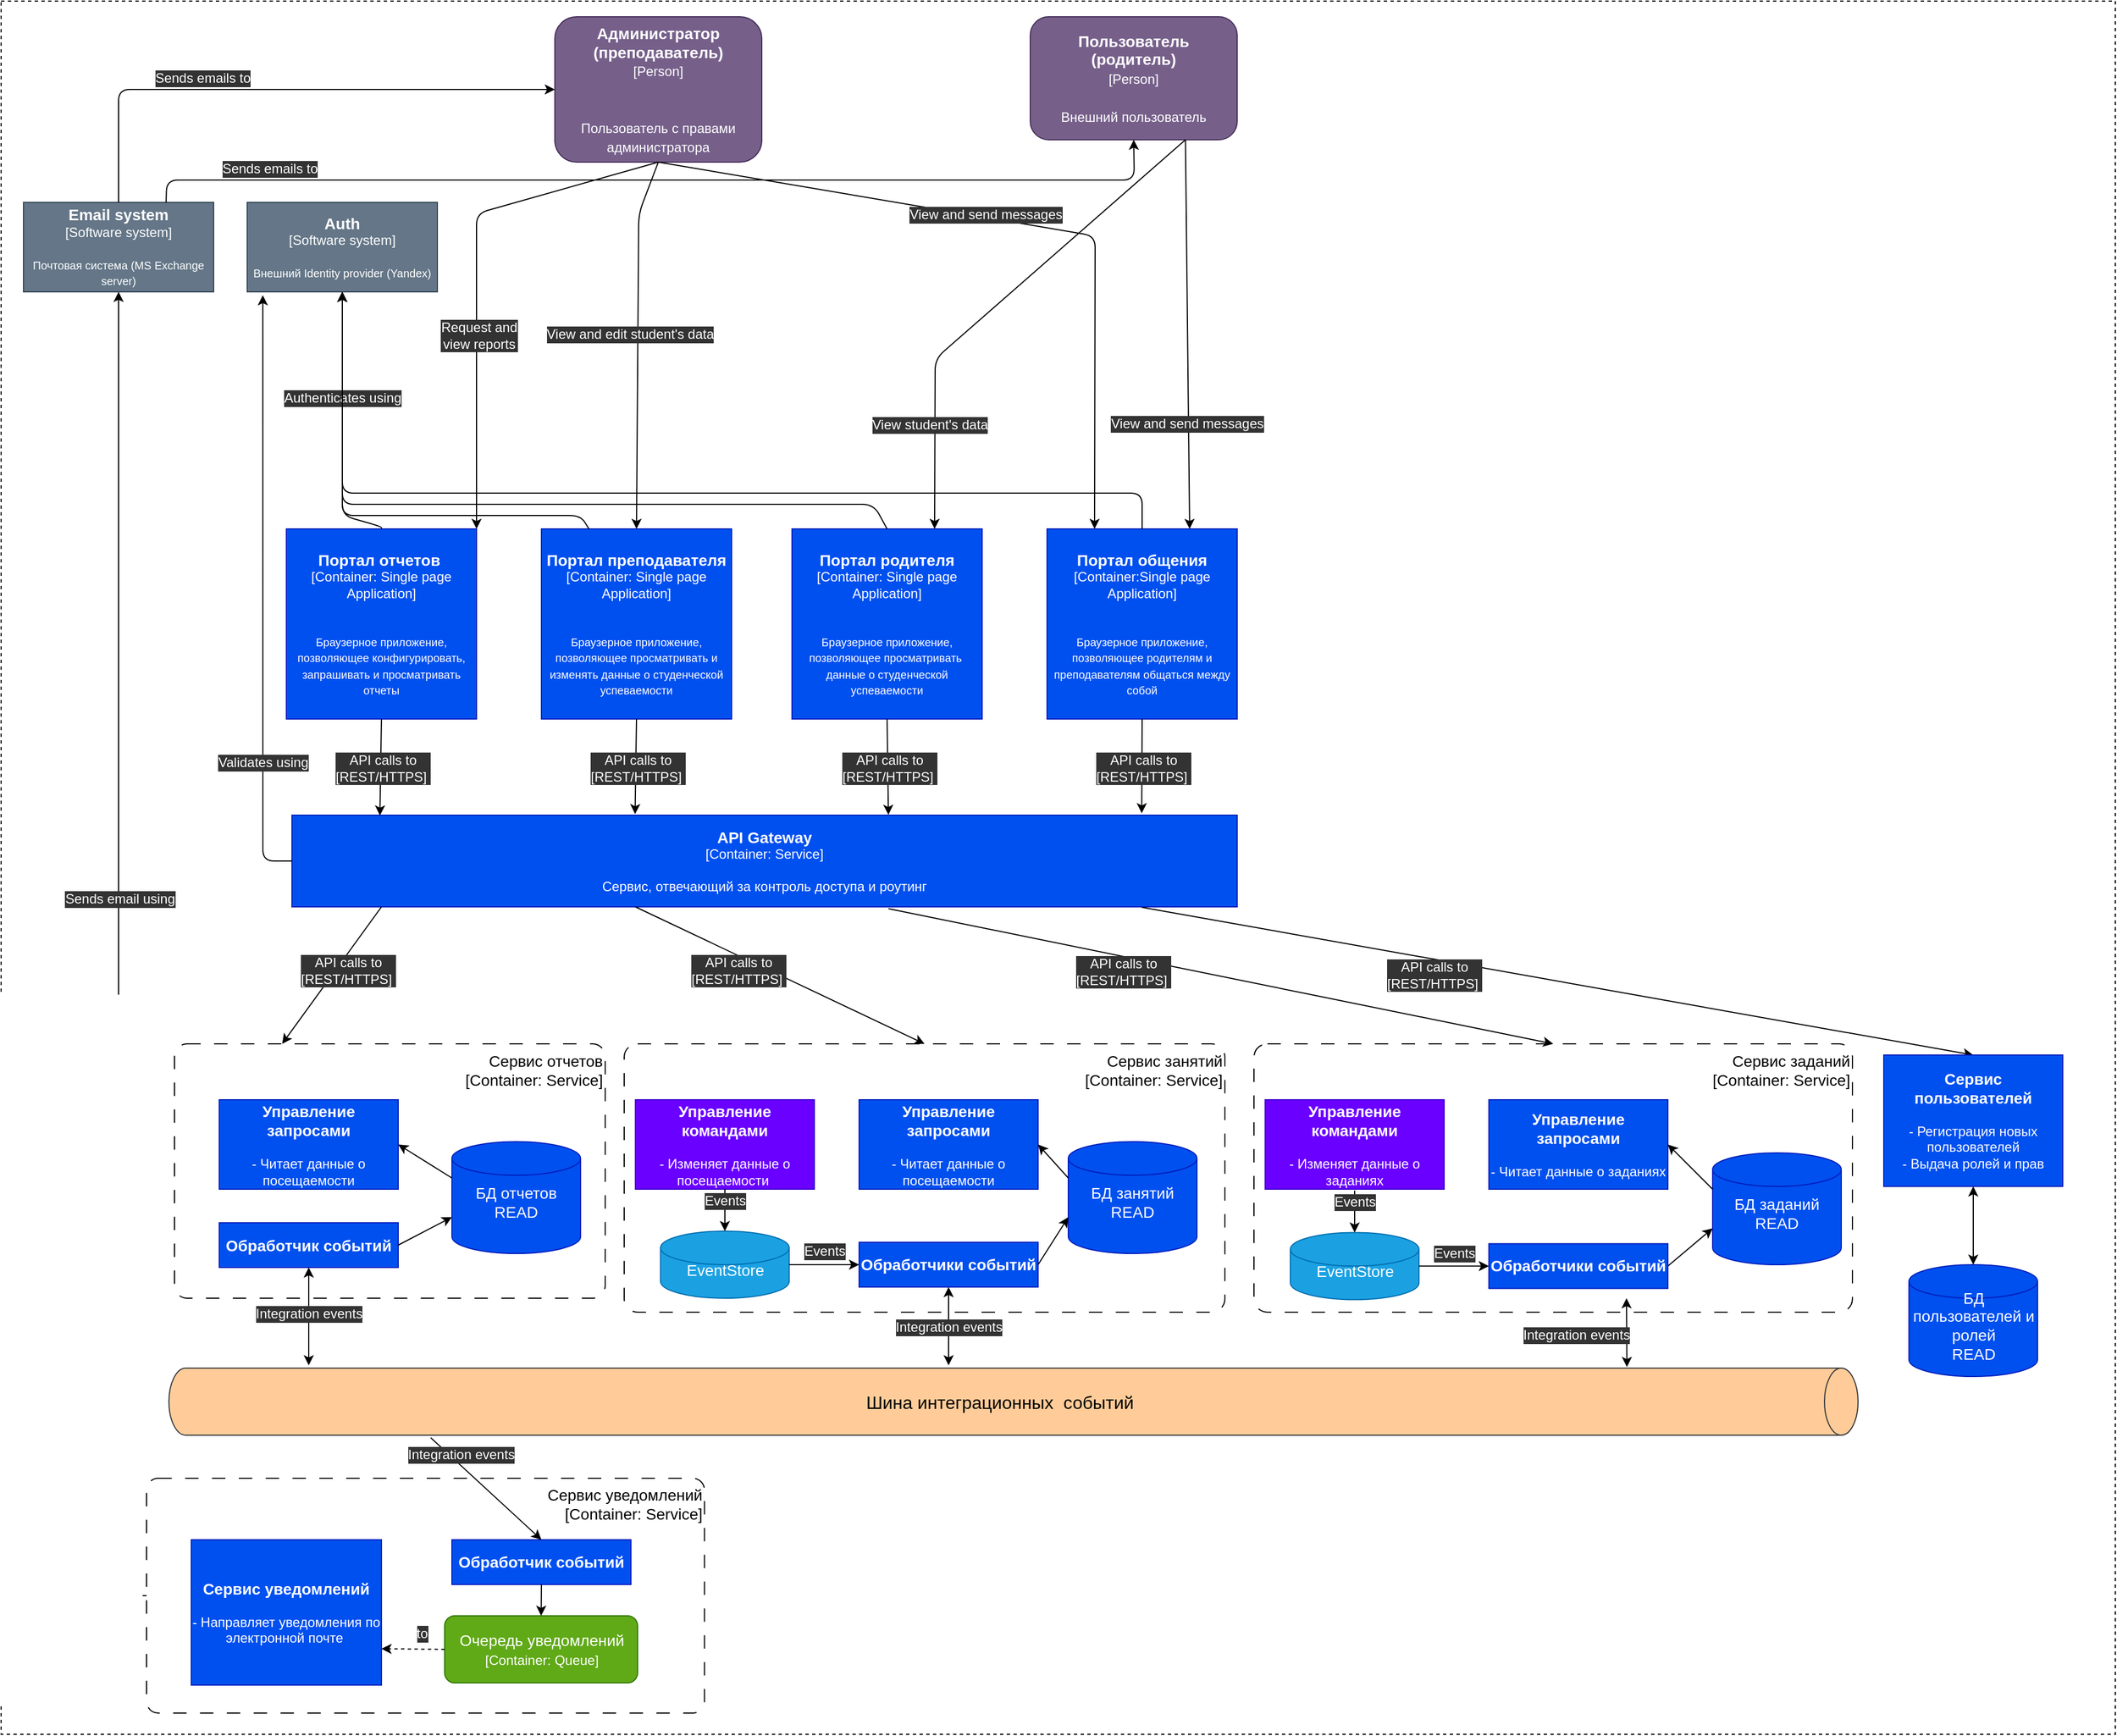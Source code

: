 <mxfile>
    <diagram id="bpkOkg_YQw8nwezcgyr8" name="Page-1">
        <mxGraphModel dx="2550" dy="2068" grid="1" gridSize="10" guides="1" tooltips="1" connect="1" arrows="1" fold="1" page="1" pageScale="1" pageWidth="850" pageHeight="1100" background="#FFFFFF" math="0" shadow="0">
            <root>
                <mxCell id="0"/>
                <mxCell id="1" parent="0"/>
                <mxCell id="95" value="" style="rounded=0;whiteSpace=wrap;html=1;labelBackgroundColor=#;fontSize=14;fontColor=#000000;fillColor=none;strokeColor=#000000;dashed=1;" parent="1" vertex="1">
                    <mxGeometry x="-340" width="1890" height="1550" as="geometry"/>
                </mxCell>
                <mxCell id="160" value="Сервис уведомлений&lt;br style=&quot;font-size: 14px;&quot;&gt;&lt;span style=&quot;text-align: center; font-size: 14px;&quot;&gt;[Container: Service]&lt;/span&gt;" style="rounded=1;whiteSpace=wrap;html=1;fillColor=none;dashed=1;dashPattern=12 12;align=right;verticalAlign=top;arcSize=5;fontSize=14;strokeColor=#000000;fontColor=#000000;" parent="1" vertex="1">
                    <mxGeometry x="-210" y="1321" width="498.75" height="210" as="geometry"/>
                </mxCell>
                <mxCell id="106" value="я" style="endArrow=classic;html=1;fontSize=10;strokeColor=#000000;startArrow=classic;startFill=1;endFill=1;exitX=0.5;exitY=1;exitDx=0;exitDy=0;" parent="1" source="105" edge="1">
                    <mxGeometry width="50" height="50" relative="1" as="geometry">
                        <mxPoint x="532" y="1242.5" as="sourcePoint"/>
                        <mxPoint x="507" y="1220" as="targetPoint"/>
                    </mxGeometry>
                </mxCell>
                <mxCell id="107" value="Integration events" style="edgeLabel;html=1;align=center;verticalAlign=middle;resizable=0;points=[];fontSize=12;fontColor=#FFFFFF;labelBackgroundColor=#333333;" parent="106" vertex="1" connectable="0">
                    <mxGeometry x="-0.3" relative="1" as="geometry">
                        <mxPoint y="11" as="offset"/>
                    </mxGeometry>
                </mxCell>
                <mxCell id="2" value="&lt;b&gt;Администратор (преподаватель)&lt;/b&gt;&lt;br&gt;&lt;font style=&quot;font-size: 12px;&quot;&gt;[Person]&lt;br style=&quot;&quot;&gt;&lt;br&gt;&lt;br&gt;Пользователь с правами администратора&lt;br&gt;&lt;/font&gt;" style="rounded=1;whiteSpace=wrap;html=1;fontSize=14;fillColor=#76608a;strokeColor=#432D57;fontColor=#ffffff;" parent="1" vertex="1">
                    <mxGeometry x="155" y="14" width="185" height="130" as="geometry"/>
                </mxCell>
                <mxCell id="3" value="&lt;b&gt;Пользователь&lt;br&gt;&lt;/b&gt;&lt;span style=&quot;color: rgba(0, 0, 0, 0); font-family: monospace; font-size: 0px; text-align: start;&quot;&gt;%3CmxGraphModel%3E%3Croot%3E%3CmxCell%20id%3D%220%22%2F%3E%3CmxCell%20id%3D%221%22%20parent%3D%220%22%2F%3E%3CmxCell%20id%3D%222%22%20value%3D%22%26lt%3Bb%26gt%3B%26lt%3Bfont%20style%3D%26quot%3Bfont-size%3A%2014px%3B%26quot%3B%26gt%3B%D0%A1%D0%B8%D1%81%D1%82%D0%B5%D0%BC%D0%B0%20%D0%BE%D0%B1%D1%80%D0%B0%D0%B7%D0%BE%D0%B2%D0%B0%D1%82%D0%B5%D0%BB%D1%8C%D0%BD%D0%BE%D0%B3%D0%BE%20%D0%BC%D0%B5%D0%BD%D0%B5%D0%B4%D0%B6%D0%BC%D0%B5%D0%BD%D1%82%D0%B0%26lt%3B%2Ffont%26gt%3B%26lt%3B%2Fb%26gt%3B%26lt%3Bbr%26gt%3B%5BSoftware%20system%5D%26lt%3Bbr%26gt%3B%26lt%3Bbr%26gt%3B%26lt%3Bbr%26gt%3B%26lt%3Bfont%20style%3D%26quot%3Bfont-size%3A%2010px%3B%26quot%3B%26gt%3B%D0%9F%D0%BE%D0%B7%D0%B2%D0%BE%D0%BB%D1%8F%D0%B5%D1%82%20%D0%BF%D0%BE%D0%BB%D1%8C%D0%B7%D0%BE%D0%B2%D0%B0%D1%82%D0%B5%D0%BB%D1%8F%D0%BC%20%D1%85%D1%80%D0%B0%D0%BD%D0%B8%D1%82%D1%8C%20%D0%B8%D0%BD%D1%84%D0%BE%D1%80%D0%BC%D0%B0%D1%86%D0%B8%D1%8E%20%D0%BE%20%D1%81%D1%82%D1%83%D0%B4%D0%B5%D0%BD%D1%82%D0%B0%D1%85%20%D0%B8%20%D0%B8%D1%85%20%D1%83%D1%81%D0%BF%D0%B5%D0%B2%D0%B0%D0%B5%D0%BC%D0%BE%D1%81%D1%82%D0%B8%2C%20%D1%84%D0%BE%D1%80%D0%BC%D0%B8%D1%80%D0%BE%D0%B2%D0%B0%D1%82%D1%8C%20%D0%BE%D1%82%D1%87%D0%B5%D1%82%D1%8B%26lt%3B%2Ffont%26gt%3B%26amp%3Bnbsp%3B%22%20style%3D%22whiteSpace%3Dwrap%3Bhtml%3D1%3Baspect%3Dfixed%3BfillColor%3D%230050ef%3BfontColor%3D%23ffffff%3BstrokeColor%3D%23001DBC%3B%22%20vertex%3D%221%22%20parent%3D%221%22%3E%3CmxGeometry%20x%3D%22150%22%20y%3D%22277%22%20width%3D%22190%22%20height%3D%22190%22%20as%3D%22geometry%22%2F%3E%3C%2FmxCell%3E%3C%2Froot%3E%3C%2FmxGraphModel%3E&lt;/span&gt;&lt;b&gt;(родитель)&lt;br&gt;&lt;/b&gt;&lt;font style=&quot;font-size: 12px;&quot;&gt;[Person]&lt;br&gt;&lt;br&gt;Внешний пользователь&lt;/font&gt;" style="rounded=1;whiteSpace=wrap;html=1;fontSize=14;fillColor=#76608a;fontColor=#ffffff;strokeColor=#432D57;" parent="1" vertex="1">
                    <mxGeometry x="580" y="14" width="185" height="110" as="geometry"/>
                </mxCell>
                <mxCell id="4" value="&lt;b&gt;&lt;font style=&quot;font-size: 14px;&quot;&gt;Портал преподавателя&lt;/font&gt;&lt;/b&gt;&lt;br&gt;[Container: Single page Application]&lt;br&gt;&lt;br&gt;&lt;br&gt;&lt;span style=&quot;font-size: 10px;&quot;&gt;Браузерное приложение, позволяющее просматривать и изменять данные о студенческой успеваемости&lt;/span&gt;" style="whiteSpace=wrap;html=1;aspect=fixed;fillColor=#0050ef;fontColor=#ffffff;strokeColor=#001DBC;" parent="1" vertex="1">
                    <mxGeometry x="143" y="472" width="170" height="170" as="geometry"/>
                </mxCell>
                <mxCell id="5" value="&lt;b&gt;&lt;font style=&quot;font-size: 14px;&quot;&gt;Портал родителя&lt;/font&gt;&lt;/b&gt;&lt;br&gt;[Container: Single page Application]&lt;br&gt;&lt;br&gt;&lt;br&gt;&lt;span style=&quot;font-size: 10px;&quot;&gt;Браузерное приложение, позволяющее просматривать&amp;nbsp; данные о студенческой успеваемости&lt;/span&gt;" style="whiteSpace=wrap;html=1;aspect=fixed;fillColor=#0050ef;fontColor=#ffffff;strokeColor=#001DBC;" parent="1" vertex="1">
                    <mxGeometry x="367" y="472" width="170" height="170" as="geometry"/>
                </mxCell>
                <mxCell id="6" value="&lt;b style=&quot;font-size: 14px;&quot;&gt;Портал общения&lt;/b&gt;&lt;span style=&quot;font-size: 14px;&quot;&gt;&lt;b&gt;&lt;br&gt;&lt;/b&gt;&lt;/span&gt;[Container:Single page Application]&lt;br&gt;&lt;br&gt;&lt;br&gt;&lt;span style=&quot;font-size: 10px;&quot;&gt;Браузерное приложение, позволяющее родителям и преподавателям общаться между собой&lt;/span&gt;" style="whiteSpace=wrap;html=1;aspect=fixed;fillColor=#0050ef;fontColor=#ffffff;strokeColor=#001DBC;" parent="1" vertex="1">
                    <mxGeometry x="595" y="472" width="170" height="170" as="geometry"/>
                </mxCell>
                <mxCell id="8" value="&lt;font style=&quot;font-size: 14px;&quot;&gt;&lt;b&gt;API Gateway&lt;br&gt;&lt;/b&gt;&lt;/font&gt;[Container: Service]&lt;br&gt;&lt;br&gt;Сервис, отвечающий за контроль доступа и роутинг" style="rounded=0;whiteSpace=wrap;html=1;fillColor=#0050ef;fontColor=#ffffff;strokeColor=#001DBC;" parent="1" vertex="1">
                    <mxGeometry x="-80" y="728" width="845" height="82" as="geometry"/>
                </mxCell>
                <mxCell id="10" value="" style="endArrow=classic;html=1;fontSize=10;entryX=0.363;entryY=-0.012;entryDx=0;entryDy=0;strokeColor=#000000;exitX=0.5;exitY=1;exitDx=0;exitDy=0;entryPerimeter=0;" parent="1" source="4" target="8" edge="1">
                    <mxGeometry width="50" height="50" relative="1" as="geometry">
                        <mxPoint x="218" y="650" as="sourcePoint"/>
                        <mxPoint x="215" y="783" as="targetPoint"/>
                    </mxGeometry>
                </mxCell>
                <mxCell id="11" value="API calls to&lt;br&gt;[REST/HTTPS]&amp;nbsp;" style="edgeLabel;html=1;align=center;verticalAlign=middle;resizable=0;points=[];fontSize=12;fontColor=#FFFFFF;labelBackgroundColor=#333333;" parent="10" vertex="1" connectable="0">
                    <mxGeometry x="-0.3" relative="1" as="geometry">
                        <mxPoint x="1" y="14" as="offset"/>
                    </mxGeometry>
                </mxCell>
                <mxCell id="15" value="" style="endArrow=classic;html=1;fontSize=10;entryX=0.631;entryY=-0.004;entryDx=0;entryDy=0;strokeColor=#000000;exitX=0.5;exitY=1;exitDx=0;exitDy=0;entryPerimeter=0;" parent="1" source="5" target="8" edge="1">
                    <mxGeometry width="50" height="50" relative="1" as="geometry">
                        <mxPoint x="405" y="680" as="sourcePoint"/>
                        <mxPoint x="429.5" y="870" as="targetPoint"/>
                    </mxGeometry>
                </mxCell>
                <mxCell id="16" value="API calls to&lt;br&gt;[REST/HTTPS]&amp;nbsp;" style="edgeLabel;html=1;align=center;verticalAlign=middle;resizable=0;points=[];fontSize=12;fontColor=#FFFFFF;labelBackgroundColor=#333333;" parent="15" vertex="1" connectable="0">
                    <mxGeometry x="-0.3" relative="1" as="geometry">
                        <mxPoint x="1" y="14" as="offset"/>
                    </mxGeometry>
                </mxCell>
                <mxCell id="17" value="" style="endArrow=classic;html=1;fontSize=10;entryX=0.899;entryY=-0.021;entryDx=0;entryDy=0;strokeColor=#000000;exitX=0.5;exitY=1;exitDx=0;exitDy=0;entryPerimeter=0;" parent="1" source="6" target="8" edge="1">
                    <mxGeometry width="50" height="50" relative="1" as="geometry">
                        <mxPoint x="238" y="670" as="sourcePoint"/>
                        <mxPoint x="262.5" y="860" as="targetPoint"/>
                    </mxGeometry>
                </mxCell>
                <mxCell id="18" value="API calls to&lt;br&gt;[REST/HTTPS]&amp;nbsp;" style="edgeLabel;html=1;align=center;verticalAlign=middle;resizable=0;points=[];fontSize=12;fontColor=#FFFFFF;labelBackgroundColor=#333333;" parent="17" vertex="1" connectable="0">
                    <mxGeometry x="-0.3" relative="1" as="geometry">
                        <mxPoint x="1" y="14" as="offset"/>
                    </mxGeometry>
                </mxCell>
                <mxCell id="26" value="" style="endArrow=classic;html=1;fontSize=10;strokeColor=#000000;entryX=0.25;entryY=0;entryDx=0;entryDy=0;" parent="1" target="144" edge="1">
                    <mxGeometry width="50" height="50" relative="1" as="geometry">
                        <mxPoint y="810" as="sourcePoint"/>
                        <mxPoint y="900" as="targetPoint"/>
                    </mxGeometry>
                </mxCell>
                <mxCell id="27" value="API calls to&lt;br&gt;[REST/HTTPS]&amp;nbsp;" style="edgeLabel;html=1;align=center;verticalAlign=middle;resizable=0;points=[];fontSize=12;fontColor=#FFFFFF;labelBackgroundColor=#333333;" parent="26" vertex="1" connectable="0">
                    <mxGeometry x="-0.3" relative="1" as="geometry">
                        <mxPoint x="1" y="14" as="offset"/>
                    </mxGeometry>
                </mxCell>
                <mxCell id="28" value="&lt;b&gt;&lt;font style=&quot;font-size: 14px;&quot;&gt;Портал отчетов&amp;nbsp;&lt;/font&gt;&lt;/b&gt;&lt;br&gt;[Container: Single page Application]&lt;br&gt;&lt;br&gt;&lt;br&gt;&lt;span style=&quot;font-size: 10px;&quot;&gt;Браузерное приложение, позволяющее конфигурировать, запрашивать и просматривать отчеты&lt;/span&gt;" style="whiteSpace=wrap;html=1;aspect=fixed;fillColor=#0050ef;fontColor=#ffffff;strokeColor=#001DBC;" parent="1" vertex="1">
                    <mxGeometry x="-85" y="472" width="170" height="170" as="geometry"/>
                </mxCell>
                <mxCell id="33" value="&lt;font style=&quot;font-size: 14px;&quot;&gt;&lt;b&gt;Auth&lt;br&gt;&lt;/b&gt;&lt;/font&gt;[Software system]&lt;br&gt;&lt;br&gt;&lt;span style=&quot;font-size: 10px;&quot;&gt;Внешний Identity provider (Yandex)&lt;/span&gt;" style="whiteSpace=wrap;html=1;fillColor=#647687;fontColor=#ffffff;strokeColor=#314354;imageAspect=0;" parent="1" vertex="1">
                    <mxGeometry x="-120" y="180" width="170" height="80" as="geometry"/>
                </mxCell>
                <mxCell id="34" value="" style="endArrow=classic;html=1;fontSize=10;entryX=0.5;entryY=1;entryDx=0;entryDy=0;strokeColor=#000000;exitX=0.5;exitY=0;exitDx=0;exitDy=0;" parent="1" source="28" target="33" edge="1">
                    <mxGeometry width="50" height="50" relative="1" as="geometry">
                        <mxPoint x="228" y="660" as="sourcePoint"/>
                        <mxPoint x="302.5" y="740" as="targetPoint"/>
                        <Array as="points">
                            <mxPoint y="470"/>
                            <mxPoint x="-35" y="460"/>
                        </Array>
                    </mxGeometry>
                </mxCell>
                <mxCell id="35" value="Authenticates using" style="edgeLabel;html=1;align=center;verticalAlign=middle;resizable=0;points=[];fontSize=12;fontColor=#FFFFFF;labelBackgroundColor=#333333;" parent="34" vertex="1" connectable="0">
                    <mxGeometry x="-0.3" relative="1" as="geometry">
                        <mxPoint y="-60" as="offset"/>
                    </mxGeometry>
                </mxCell>
                <mxCell id="36" value="" style="endArrow=classic;html=1;fontSize=10;entryX=0.5;entryY=1;entryDx=0;entryDy=0;strokeColor=#000000;exitX=0.25;exitY=0;exitDx=0;exitDy=0;" parent="1" source="4" target="33" edge="1">
                    <mxGeometry width="50" height="50" relative="1" as="geometry">
                        <mxPoint x="30" y="490" as="sourcePoint"/>
                        <mxPoint x="-95" y="310" as="targetPoint"/>
                        <Array as="points">
                            <mxPoint x="178" y="460"/>
                            <mxPoint x="-35" y="460"/>
                        </Array>
                    </mxGeometry>
                </mxCell>
                <mxCell id="38" value="" style="endArrow=classic;html=1;fontSize=10;entryX=0.5;entryY=1;entryDx=0;entryDy=0;strokeColor=#000000;exitX=0.5;exitY=0;exitDx=0;exitDy=0;" parent="1" source="5" target="33" edge="1">
                    <mxGeometry width="50" height="50" relative="1" as="geometry">
                        <mxPoint x="187.5" y="490" as="sourcePoint"/>
                        <mxPoint x="-52.5" y="310" as="targetPoint"/>
                        <Array as="points">
                            <mxPoint x="440" y="450"/>
                            <mxPoint x="-35" y="450"/>
                        </Array>
                    </mxGeometry>
                </mxCell>
                <mxCell id="40" value="&lt;span style=&quot;font-size: 14px;&quot;&gt;&lt;b&gt;Email system&lt;br&gt;&lt;/b&gt;&lt;/span&gt;[Software system]&lt;br&gt;&lt;br&gt;&lt;span style=&quot;font-size: 10px;&quot;&gt;Почтовая система (MS Exchange server)&lt;/span&gt;" style="whiteSpace=wrap;html=1;fillColor=#647687;fontColor=#ffffff;strokeColor=#314354;imageAspect=0;" parent="1" vertex="1">
                    <mxGeometry x="-320" y="180" width="170" height="80" as="geometry"/>
                </mxCell>
                <mxCell id="41" value="" style="endArrow=classic;html=1;fontSize=10;entryX=0.5;entryY=1;entryDx=0;entryDy=0;strokeColor=#000000;exitX=0.5;exitY=0;exitDx=0;exitDy=0;" parent="1" source="6" target="33" edge="1">
                    <mxGeometry width="50" height="50" relative="1" as="geometry">
                        <mxPoint x="450" y="490" as="sourcePoint"/>
                        <mxPoint x="-10" y="310" as="targetPoint"/>
                        <Array as="points">
                            <mxPoint x="680" y="440"/>
                            <mxPoint x="-35" y="440"/>
                        </Array>
                    </mxGeometry>
                </mxCell>
                <mxCell id="43" value="" style="endArrow=classic;html=1;fontSize=10;entryX=0.082;entryY=1.038;entryDx=0;entryDy=0;strokeColor=#000000;exitX=0;exitY=0.5;exitDx=0;exitDy=0;entryPerimeter=0;" parent="1" source="8" target="33" edge="1">
                    <mxGeometry width="50" height="50" relative="1" as="geometry">
                        <mxPoint x="60" y="780" as="sourcePoint"/>
                        <mxPoint x="-65" y="600" as="targetPoint"/>
                        <Array as="points">
                            <mxPoint x="-106" y="769"/>
                        </Array>
                    </mxGeometry>
                </mxCell>
                <mxCell id="44" value="Validates&amp;nbsp;using" style="edgeLabel;html=1;align=center;verticalAlign=middle;resizable=0;points=[];fontSize=12;fontColor=#FFFFFF;labelBackgroundColor=#333333;" parent="43" vertex="1" connectable="0">
                    <mxGeometry x="-0.3" relative="1" as="geometry">
                        <mxPoint y="72" as="offset"/>
                    </mxGeometry>
                </mxCell>
                <mxCell id="45" value="&lt;b style=&quot;font-size: 14px;&quot;&gt;Сервис уведомлений&lt;br&gt;&lt;/b&gt;&lt;br&gt;- Направляет уведомления по электронной почте&amp;nbsp;" style="rounded=0;whiteSpace=wrap;html=1;fillColor=#0050ef;fontColor=#ffffff;strokeColor=#001DBC;" parent="1" vertex="1">
                    <mxGeometry x="-170" y="1376" width="170" height="130" as="geometry"/>
                </mxCell>
                <mxCell id="46" value="" style="endArrow=classic;html=1;fontSize=10;entryX=0.5;entryY=1;entryDx=0;entryDy=0;strokeColor=#000000;exitX=0;exitY=0.5;exitDx=0;exitDy=0;" parent="1" source="160" target="40" edge="1">
                    <mxGeometry width="50" height="50" relative="1" as="geometry">
                        <mxPoint x="-125" y="850" as="sourcePoint"/>
                        <mxPoint x="-250" y="670" as="targetPoint"/>
                        <Array as="points">
                            <mxPoint x="-235" y="1426"/>
                        </Array>
                    </mxGeometry>
                </mxCell>
                <mxCell id="47" value="Sends email using" style="edgeLabel;html=1;align=center;verticalAlign=middle;resizable=0;points=[];fontSize=12;fontColor=#FFFFFF;labelBackgroundColor=#333333;" parent="46" vertex="1" connectable="0">
                    <mxGeometry x="-0.3" relative="1" as="geometry">
                        <mxPoint x="1" y="-231" as="offset"/>
                    </mxGeometry>
                </mxCell>
                <mxCell id="48" value="" style="endArrow=classic;html=1;fontSize=10;entryX=0;entryY=0.5;entryDx=0;entryDy=0;strokeColor=#000000;exitX=0.5;exitY=0;exitDx=0;exitDy=0;" parent="1" source="40" target="2" edge="1">
                    <mxGeometry width="50" height="50" relative="1" as="geometry">
                        <mxPoint x="155" y="240" as="sourcePoint"/>
                        <mxPoint x="30" y="60" as="targetPoint"/>
                        <Array as="points">
                            <mxPoint x="-235" y="79"/>
                        </Array>
                    </mxGeometry>
                </mxCell>
                <mxCell id="49" value="Sends emails to" style="edgeLabel;html=1;align=center;verticalAlign=middle;resizable=0;points=[];fontSize=12;fontColor=#FFFFFF;labelBackgroundColor=#333333;" parent="48" vertex="1" connectable="0">
                    <mxGeometry x="-0.3" relative="1" as="geometry">
                        <mxPoint x="4" y="-10" as="offset"/>
                    </mxGeometry>
                </mxCell>
                <mxCell id="50" value="" style="endArrow=classic;html=1;fontSize=10;entryX=0.5;entryY=1;entryDx=0;entryDy=0;strokeColor=#000000;exitX=0.75;exitY=0;exitDx=0;exitDy=0;" parent="1" source="40" target="3" edge="1">
                    <mxGeometry width="50" height="50" relative="1" as="geometry">
                        <mxPoint x="340" y="250" as="sourcePoint"/>
                        <mxPoint x="165" y="89" as="targetPoint"/>
                        <Array as="points">
                            <mxPoint x="-192" y="160"/>
                            <mxPoint x="673" y="160"/>
                        </Array>
                    </mxGeometry>
                </mxCell>
                <mxCell id="51" value="Sends emails to" style="edgeLabel;html=1;align=center;verticalAlign=middle;resizable=0;points=[];fontSize=12;fontColor=#FFFFFF;labelBackgroundColor=#333333;" parent="50" vertex="1" connectable="0">
                    <mxGeometry x="-0.3" relative="1" as="geometry">
                        <mxPoint x="-211" y="-10" as="offset"/>
                    </mxGeometry>
                </mxCell>
                <mxCell id="52" value="Очередь уведомлений&lt;br&gt;&lt;span style=&quot;font-size: 12px;&quot;&gt;[Container: Queue]&lt;/span&gt;" style="rounded=1;whiteSpace=wrap;html=1;labelBackgroundColor=#;fontSize=14;fontColor=#ffffff;fillColor=#60a917;strokeColor=#2D7600;" parent="1" vertex="1">
                    <mxGeometry x="56.5" y="1444" width="172.5" height="60" as="geometry"/>
                </mxCell>
                <mxCell id="59" value="" style="endArrow=classic;html=1;fontSize=10;exitX=0;exitY=0.5;exitDx=0;exitDy=0;entryX=1;entryY=0.75;entryDx=0;entryDy=0;rounded=1;dashed=1;strokeColor=#000000;" parent="1" source="52" target="45" edge="1">
                    <mxGeometry width="50" height="50" relative="1" as="geometry">
                        <mxPoint x="120" y="1021" as="sourcePoint"/>
                        <mxPoint x="76.25" y="1081" as="targetPoint"/>
                    </mxGeometry>
                </mxCell>
                <mxCell id="60" value="&lt;span style=&quot;&quot;&gt;to&lt;br&gt;&lt;/span&gt;" style="edgeLabel;html=1;align=center;verticalAlign=middle;resizable=0;points=[];fontSize=12;fontColor=#FFFFFF;labelBackgroundColor=#333333;" parent="59" vertex="1" connectable="0">
                    <mxGeometry x="-0.3" relative="1" as="geometry">
                        <mxPoint x="-1" y="-14" as="offset"/>
                    </mxGeometry>
                </mxCell>
                <mxCell id="71" value="" style="endArrow=classic;html=1;fontSize=10;entryX=0.5;entryY=0;entryDx=0;entryDy=0;strokeColor=#000000;exitX=0.631;exitY=1.02;exitDx=0;exitDy=0;exitPerimeter=0;" parent="1" source="8" target="113" edge="1">
                    <mxGeometry width="50" height="50" relative="1" as="geometry">
                        <mxPoint x="290" y="830" as="sourcePoint"/>
                        <mxPoint x="453.75" y="900" as="targetPoint"/>
                    </mxGeometry>
                </mxCell>
                <mxCell id="72" value="API calls to&lt;br&gt;[REST/HTTPS]&amp;nbsp;" style="edgeLabel;html=1;align=center;verticalAlign=middle;resizable=0;points=[];fontSize=12;fontColor=#FFFFFF;labelBackgroundColor=#333333;" parent="71" vertex="1" connectable="0">
                    <mxGeometry x="-0.3" relative="1" as="geometry">
                        <mxPoint x="1" y="14" as="offset"/>
                    </mxGeometry>
                </mxCell>
                <mxCell id="73" value="" style="endArrow=classic;html=1;fontSize=10;entryX=0.5;entryY=0;entryDx=0;entryDy=0;strokeColor=#000000;" parent="1" target="98" edge="1">
                    <mxGeometry width="50" height="50" relative="1" as="geometry">
                        <mxPoint x="227" y="810" as="sourcePoint"/>
                        <mxPoint x="226.5" y="900" as="targetPoint"/>
                    </mxGeometry>
                </mxCell>
                <mxCell id="74" value="API calls to&lt;br&gt;[REST/HTTPS]&amp;nbsp;" style="edgeLabel;html=1;align=center;verticalAlign=middle;resizable=0;points=[];fontSize=12;fontColor=#FFFFFF;labelBackgroundColor=#333333;" parent="73" vertex="1" connectable="0">
                    <mxGeometry x="-0.3" relative="1" as="geometry">
                        <mxPoint x="1" y="14" as="offset"/>
                    </mxGeometry>
                </mxCell>
                <mxCell id="75" value="" style="endArrow=classic;html=1;fontSize=10;strokeColor=#000000;exitX=0.899;exitY=1.004;exitDx=0;exitDy=0;exitPerimeter=0;entryX=0.5;entryY=0;entryDx=0;entryDy=0;" parent="1" source="8" target="126" edge="1">
                    <mxGeometry width="50" height="50" relative="1" as="geometry">
                        <mxPoint x="322.5" y="840" as="sourcePoint"/>
                        <mxPoint x="1611.0" y="932.5" as="targetPoint"/>
                    </mxGeometry>
                </mxCell>
                <mxCell id="76" value="API calls to&lt;br&gt;[REST/HTTPS]&amp;nbsp;" style="edgeLabel;html=1;align=center;verticalAlign=middle;resizable=0;points=[];fontSize=12;fontColor=#FFFFFF;labelBackgroundColor=#333333;" parent="75" vertex="1" connectable="0">
                    <mxGeometry x="-0.3" relative="1" as="geometry">
                        <mxPoint x="1" y="14" as="offset"/>
                    </mxGeometry>
                </mxCell>
                <mxCell id="79" value="" style="endArrow=classic;html=1;fontSize=10;strokeColor=#000000;exitX=0.5;exitY=1;exitDx=0;exitDy=0;entryX=0.5;entryY=0;entryDx=0;entryDy=0;" parent="1" source="2" target="4" edge="1">
                    <mxGeometry width="50" height="50" relative="1" as="geometry">
                        <mxPoint x="690" y="490" as="sourcePoint"/>
                        <mxPoint x="260" y="480" as="targetPoint"/>
                        <Array as="points">
                            <mxPoint x="230" y="190"/>
                        </Array>
                    </mxGeometry>
                </mxCell>
                <mxCell id="80" value="View and edit student's data" style="edgeLabel;html=1;align=center;verticalAlign=middle;resizable=0;points=[];fontSize=12;fontColor=#FFFFFF;labelBackgroundColor=#333333;" parent="79" vertex="1" connectable="0">
                    <mxGeometry x="-0.3" relative="1" as="geometry">
                        <mxPoint x="-8" y="41" as="offset"/>
                    </mxGeometry>
                </mxCell>
                <mxCell id="82" value="" style="endArrow=classic;html=1;fontSize=10;strokeColor=#000000;exitX=0.5;exitY=1;exitDx=0;exitDy=0;entryX=1;entryY=0;entryDx=0;entryDy=0;" parent="1" source="2" target="28" edge="1">
                    <mxGeometry width="50" height="50" relative="1" as="geometry">
                        <mxPoint x="150" y="110" as="sourcePoint"/>
                        <mxPoint x="40" y="480" as="targetPoint"/>
                        <Array as="points">
                            <mxPoint x="85" y="190"/>
                        </Array>
                    </mxGeometry>
                </mxCell>
                <mxCell id="83" value="Request and&lt;br&gt;view reports" style="edgeLabel;html=1;align=center;verticalAlign=middle;resizable=0;points=[];fontSize=12;fontColor=#FFFFFF;labelBackgroundColor=#333333;" parent="82" vertex="1" connectable="0">
                    <mxGeometry x="-0.3" relative="1" as="geometry">
                        <mxPoint x="-9" y="112" as="offset"/>
                    </mxGeometry>
                </mxCell>
                <mxCell id="84" value="" style="endArrow=classic;html=1;fontSize=10;strokeColor=#000000;exitX=0.5;exitY=1;exitDx=0;exitDy=0;entryX=0.25;entryY=0;entryDx=0;entryDy=0;" parent="1" source="2" target="6" edge="1">
                    <mxGeometry width="50" height="50" relative="1" as="geometry">
                        <mxPoint x="211.25" y="154" as="sourcePoint"/>
                        <mxPoint x="630" y="470" as="targetPoint"/>
                        <Array as="points">
                            <mxPoint x="638" y="210"/>
                        </Array>
                    </mxGeometry>
                </mxCell>
                <mxCell id="85" value="View and send messages" style="edgeLabel;html=1;align=center;verticalAlign=middle;resizable=0;points=[];fontSize=12;fontColor=#FFFFFF;labelBackgroundColor=#333333;" parent="84" vertex="1" connectable="0">
                    <mxGeometry x="-0.3" relative="1" as="geometry">
                        <mxPoint x="65" y="8" as="offset"/>
                    </mxGeometry>
                </mxCell>
                <mxCell id="86" value="" style="endArrow=classic;html=1;fontSize=10;entryX=0.75;entryY=0;entryDx=0;entryDy=0;strokeColor=#000000;exitX=0.75;exitY=1;exitDx=0;exitDy=0;" parent="1" source="3" target="6" edge="1">
                    <mxGeometry width="50" height="50" relative="1" as="geometry">
                        <mxPoint x="303.75" y="154" as="sourcePoint"/>
                        <mxPoint x="647.5" y="490" as="targetPoint"/>
                    </mxGeometry>
                </mxCell>
                <mxCell id="87" value="View and send messages" style="edgeLabel;html=1;align=center;verticalAlign=middle;resizable=0;points=[];fontSize=12;fontColor=#FFFFFF;labelBackgroundColor=#333333;" parent="86" vertex="1" connectable="0">
                    <mxGeometry x="-0.3" relative="1" as="geometry">
                        <mxPoint y="132" as="offset"/>
                    </mxGeometry>
                </mxCell>
                <mxCell id="88" value="" style="endArrow=classic;html=1;fontSize=10;entryX=0.75;entryY=0;entryDx=0;entryDy=0;strokeColor=#000000;exitX=0.75;exitY=1;exitDx=0;exitDy=0;" parent="1" source="3" target="5" edge="1">
                    <mxGeometry width="50" height="50" relative="1" as="geometry">
                        <mxPoint x="435.63" y="110" as="sourcePoint"/>
                        <mxPoint x="779.38" y="446" as="targetPoint"/>
                        <Array as="points">
                            <mxPoint x="495" y="320"/>
                        </Array>
                    </mxGeometry>
                </mxCell>
                <mxCell id="89" value="View student's data" style="edgeLabel;html=1;align=center;verticalAlign=middle;resizable=0;points=[];fontSize=12;fontColor=#FFFFFF;labelBackgroundColor=#333333;" parent="88" vertex="1" connectable="0">
                    <mxGeometry x="-0.3" relative="1" as="geometry">
                        <mxPoint x="-111" y="151" as="offset"/>
                    </mxGeometry>
                </mxCell>
                <mxCell id="91" value="" style="endArrow=classic;html=1;fontSize=10;entryX=0.093;entryY=0.004;entryDx=0;entryDy=0;strokeColor=#000000;exitX=0.5;exitY=1;exitDx=0;exitDy=0;entryPerimeter=0;" parent="1" source="28" target="8" edge="1">
                    <mxGeometry width="50" height="50" relative="1" as="geometry">
                        <mxPoint x="228" y="660" as="sourcePoint"/>
                        <mxPoint x="141.25" y="740" as="targetPoint"/>
                    </mxGeometry>
                </mxCell>
                <mxCell id="92" value="API calls to&lt;br&gt;[REST/HTTPS]&amp;nbsp;" style="edgeLabel;html=1;align=center;verticalAlign=middle;resizable=0;points=[];fontSize=12;fontColor=#FFFFFF;labelBackgroundColor=#333333;" parent="91" vertex="1" connectable="0">
                    <mxGeometry x="-0.3" relative="1" as="geometry">
                        <mxPoint x="1" y="14" as="offset"/>
                    </mxGeometry>
                </mxCell>
                <mxCell id="97" value="Система образовательного менеджмента" style="rounded=0;whiteSpace=wrap;html=1;dashed=1;labelBackgroundColor=default;fontSize=16;fillColor=none;strokeColor=none;align=left;fontColor=#FFFFFF;" parent="1" vertex="1">
                    <mxGeometry x="1290" y="1480" width="250" height="60" as="geometry"/>
                </mxCell>
                <mxCell id="98" value="Сервис занятий&lt;br style=&quot;font-size: 14px;&quot;&gt;&lt;span style=&quot;text-align: center; font-size: 14px;&quot;&gt;[Container: Service]&lt;/span&gt;" style="rounded=1;whiteSpace=wrap;html=1;fillColor=none;dashed=1;dashPattern=12 12;align=right;verticalAlign=top;arcSize=5;fontSize=14;strokeColor=#000000;fontColor=#000000;" parent="1" vertex="1">
                    <mxGeometry x="217" y="932.5" width="537" height="240" as="geometry"/>
                </mxCell>
                <mxCell id="99" value="&lt;span style=&quot;font-size: 14px;&quot;&gt;&lt;b&gt;Управление командами&lt;/b&gt;&lt;/span&gt;&lt;br&gt;&lt;br&gt;- Изменяет данные о посещаемости&amp;nbsp;" style="rounded=0;whiteSpace=wrap;html=1;fillColor=#6a00ff;strokeColor=#3700CC;fontColor=#ffffff;" parent="1" vertex="1">
                    <mxGeometry x="227" y="982.5" width="160" height="80" as="geometry"/>
                </mxCell>
                <mxCell id="100" value="&lt;span style=&quot;font-size: 14px;&quot;&gt;&lt;b&gt;Управление запросами&lt;/b&gt;&lt;/span&gt;&lt;br&gt;&lt;br&gt;- Читает данные о посещаемости" style="rounded=0;whiteSpace=wrap;html=1;fillColor=#0050ef;fontColor=#ffffff;strokeColor=#001DBC;" parent="1" vertex="1">
                    <mxGeometry x="427" y="982.5" width="160" height="80" as="geometry"/>
                </mxCell>
                <mxCell id="101" value="&lt;font color=&quot;#000000&quot; style=&quot;font-size: 16px;&quot;&gt;Шина интеграционных&amp;nbsp; событий&lt;/font&gt;" style="shape=cylinder3;whiteSpace=wrap;html=1;boundedLbl=1;backgroundOutline=1;size=15;fillColor=#ffcc99;rotation=90;strokeColor=#36393d;align=center;horizontal=0;fontSize=16;" parent="1" vertex="1">
                    <mxGeometry x="535" y="497.5" width="60" height="1510" as="geometry"/>
                </mxCell>
                <mxCell id="104" value="БД занятий&lt;br&gt;READ&lt;br&gt;&lt;span style=&quot;color: rgba(0, 0, 0, 0); font-family: monospace; font-size: 0px; text-align: start;&quot;&gt;%3CmxGraphModel%3E%3Croot%3E%3CmxCell%20id%3D%220%22%2F%3E%3CmxCell%20id%3D%221%22%20parent%3D%220%22%2F%3E%3CmxCell%20id%3D%222%22%20value%3D%22%D0%91%D0%94%20%D0%B3%D0%BE%D1%82%D0%BE%D0%B2%D1%8B%D1%85%20%D0%BE%D1%82%D1%87%D0%B5%D1%82%D0%BE%D0%B2%22%20style%3D%22shape%3Dcylinder3%3BwhiteSpace%3Dwrap%3Bhtml%3D1%3BboundedLbl%3D1%3BbackgroundOutline%3D1%3Bsize%3D15%3BfontSize%3D14%3BfillColor%3D%230050ef%3BfontColor%3D%23ffffff%3BstrokeColor%3D%23001DBC%3B%22%20vertex%3D%221%22%20parent%3D%221%22%3E%3CmxGeometry%20x%3D%2215%22%20y%3D%22770%22%20width%3D%22115%22%20height%3D%22160%22%20as%3D%22geometry%22%2F%3E%3C%2FmxCell%3E%3C%2Froot%3E%3C%2FmxGraphModel%3E&lt;/span&gt;" style="shape=cylinder3;whiteSpace=wrap;html=1;boundedLbl=1;backgroundOutline=1;size=15;fontSize=14;fillColor=#0050ef;fontColor=#ffffff;strokeColor=#001DBC;" parent="1" vertex="1">
                    <mxGeometry x="614" y="1020" width="115" height="100" as="geometry"/>
                </mxCell>
                <mxCell id="105" value="&lt;span style=&quot;font-size: 14px;&quot;&gt;&lt;b&gt;Обработчики событий&lt;/b&gt;&lt;/span&gt;" style="rounded=0;whiteSpace=wrap;html=1;fillColor=#0050ef;fontColor=#ffffff;strokeColor=#001DBC;" parent="1" vertex="1">
                    <mxGeometry x="427" y="1110" width="160" height="40" as="geometry"/>
                </mxCell>
                <mxCell id="109" value="" style="endArrow=none;html=1;fontSize=10;strokeColor=#000000;startArrow=classic;startFill=1;endFill=0;exitX=0;exitY=0;exitDx=0;exitDy=67.5;entryX=1;entryY=0.5;entryDx=0;entryDy=0;exitPerimeter=0;" parent="1" source="104" target="105" edge="1">
                    <mxGeometry width="50" height="50" relative="1" as="geometry">
                        <mxPoint x="498" y="982.5" as="sourcePoint"/>
                        <mxPoint x="497" y="1152.5" as="targetPoint"/>
                    </mxGeometry>
                </mxCell>
                <mxCell id="111" value="" style="endArrow=none;html=1;fontSize=10;strokeColor=#000000;startArrow=classic;startFill=1;endFill=0;exitX=1;exitY=0.5;exitDx=0;exitDy=0;entryX=0;entryY=0;entryDx=0;entryDy=32.5;entryPerimeter=0;" parent="1" source="100" target="104" edge="1">
                    <mxGeometry width="50" height="50" relative="1" as="geometry">
                        <mxPoint x="814.5" y="962.5" as="sourcePoint"/>
                        <mxPoint x="687" y="1002.5" as="targetPoint"/>
                    </mxGeometry>
                </mxCell>
                <mxCell id="113" value="Сервис заданий&lt;br style=&quot;font-size: 14px;&quot;&gt;&lt;span style=&quot;text-align: center; font-size: 14px;&quot;&gt;[Container: Service]&lt;/span&gt;" style="rounded=1;whiteSpace=wrap;html=1;fillColor=none;dashed=1;dashPattern=12 12;align=right;verticalAlign=top;arcSize=5;fontSize=14;strokeColor=#000000;fontColor=#000000;" parent="1" vertex="1">
                    <mxGeometry x="780" y="932.5" width="535" height="240" as="geometry"/>
                </mxCell>
                <mxCell id="114" value="&lt;span style=&quot;font-size: 14px;&quot;&gt;&lt;b&gt;Управление командами&lt;/b&gt;&lt;/span&gt;&lt;br&gt;&lt;br&gt;- Изменяет данные о заданиях" style="rounded=0;whiteSpace=wrap;html=1;fillColor=#6a00ff;strokeColor=#3700CC;fontColor=#ffffff;" parent="1" vertex="1">
                    <mxGeometry x="790" y="982.5" width="160" height="80" as="geometry"/>
                </mxCell>
                <mxCell id="115" value="&lt;span style=&quot;font-size: 14px;&quot;&gt;&lt;b&gt;Управление запросами&lt;/b&gt;&lt;/span&gt;&lt;br&gt;&lt;br&gt;- Читает данные о заданиях" style="rounded=0;whiteSpace=wrap;html=1;fillColor=#0050ef;fontColor=#ffffff;strokeColor=#001DBC;" parent="1" vertex="1">
                    <mxGeometry x="990" y="982.5" width="160" height="80" as="geometry"/>
                </mxCell>
                <mxCell id="118" value="БД заданий&lt;br&gt;READ&lt;br&gt;&lt;span style=&quot;color: rgba(0, 0, 0, 0); font-family: monospace; font-size: 0px; text-align: start;&quot;&gt;%3CmxGraphModel%3E%3Croot%3E%3CmxCell%20id%3D%220%22%2F%3E%3CmxCell%20id%3D%221%22%20parent%3D%220%22%2F%3E%3CmxCell%20id%3D%222%22%20value%3D%22%D0%91%D0%94%20%D0%B3%D0%BE%D1%82%D0%BE%D0%B2%D1%8B%D1%85%20%D0%BE%D1%82%D1%87%D0%B5%D1%82%D0%BE%D0%B2%22%20style%3D%22shape%3Dcylinder3%3BwhiteSpace%3Dwrap%3Bhtml%3D1%3BboundedLbl%3D1%3BbackgroundOutline%3D1%3Bsize%3D15%3BfontSize%3D14%3BfillColor%3D%230050ef%3BfontColor%3D%23ffffff%3BstrokeColor%3D%23001DBC%3B%22%20vertex%3D%221%22%20parent%3D%221%22%3E%3CmxGeometry%20x%3D%2215%22%20y%3D%22770%22%20width%3D%22115%22%20height%3D%22160%22%20as%3D%22geometry%22%2F%3E%3C%2FmxCell%3E%3C%2Froot%3E%3C%2FmxGraphModel%3E&lt;/span&gt;" style="shape=cylinder3;whiteSpace=wrap;html=1;boundedLbl=1;backgroundOutline=1;size=15;fontSize=14;fillColor=#0050ef;fontColor=#ffffff;strokeColor=#001DBC;" parent="1" vertex="1">
                    <mxGeometry x="1190" y="1030" width="115" height="100" as="geometry"/>
                </mxCell>
                <mxCell id="120" value="" style="endArrow=classic;html=1;fontSize=10;strokeColor=#000000;startArrow=classic;startFill=1;endFill=1;entryX=-0.017;entryY=0.782;entryDx=0;entryDy=0;entryPerimeter=0;" parent="1" edge="1">
                    <mxGeometry width="50" height="50" relative="1" as="geometry">
                        <mxPoint x="1113" y="1160" as="sourcePoint"/>
                        <mxPoint x="1113.4" y="1221.48" as="targetPoint"/>
                    </mxGeometry>
                </mxCell>
                <mxCell id="121" value="Integration events" style="edgeLabel;html=1;align=center;verticalAlign=middle;resizable=0;points=[];fontSize=12;fontColor=#FFFFFF;labelBackgroundColor=#333333;" parent="120" vertex="1" connectable="0">
                    <mxGeometry x="-0.3" relative="1" as="geometry">
                        <mxPoint x="-45" y="11" as="offset"/>
                    </mxGeometry>
                </mxCell>
                <mxCell id="122" value="" style="endArrow=none;html=1;fontSize=10;strokeColor=#000000;startArrow=classic;startFill=1;endFill=0;exitX=0;exitY=0;exitDx=0;exitDy=67.5;entryX=1;entryY=0.5;entryDx=0;entryDy=0;exitPerimeter=0;" parent="1" source="118" target="173" edge="1">
                    <mxGeometry width="50" height="50" relative="1" as="geometry">
                        <mxPoint x="1061" y="982.5" as="sourcePoint"/>
                        <mxPoint x="1150" y="1112.5" as="targetPoint"/>
                    </mxGeometry>
                </mxCell>
                <mxCell id="123" value="" style="endArrow=none;html=1;fontSize=10;strokeColor=#000000;startArrow=classic;startFill=1;endFill=0;exitX=1;exitY=0.5;exitDx=0;exitDy=0;entryX=0;entryY=0;entryDx=0;entryDy=32.5;entryPerimeter=0;" parent="1" source="115" target="118" edge="1">
                    <mxGeometry width="50" height="50" relative="1" as="geometry">
                        <mxPoint x="1377.5" y="962.5" as="sourcePoint"/>
                        <mxPoint x="1250" y="1002.5" as="targetPoint"/>
                    </mxGeometry>
                </mxCell>
                <mxCell id="126" value="&lt;span style=&quot;&quot;&gt;&lt;b&gt;&lt;font style=&quot;font-size: 14px;&quot;&gt;Сервис пользователей&lt;/font&gt;&lt;/b&gt;&lt;br&gt;&lt;br&gt;- Регистрация новых пользователей&lt;br&gt;- Выдача ролей и прав&lt;br&gt;&lt;/span&gt;" style="rounded=0;whiteSpace=wrap;html=1;fillColor=#0050ef;fontColor=#ffffff;strokeColor=#001DBC;" parent="1" vertex="1">
                    <mxGeometry x="1343" y="942.5" width="160" height="117.5" as="geometry"/>
                </mxCell>
                <mxCell id="129" value="БД пользователей и ролей&lt;br&gt;READ&lt;br&gt;&lt;span style=&quot;color: rgba(0, 0, 0, 0); font-family: monospace; font-size: 0px; text-align: start;&quot;&gt;%3CmxGraphModel%3E%3Croot%3E%3CmxCell%20id%3D%220%22%2F%3E%3CmxCell%20id%3D%221%22%20parent%3D%220%22%2F%3E%3CmxCell%20id%3D%222%22%20value%3D%22%D0%91%D0%94%20%D0%B3%D0%BE%D1%82%D0%BE%D0%B2%D1%8B%D1%85%20%D0%BE%D1%82%D1%87%D0%B5%D1%82%D0%BE%D0%B2%22%20style%3D%22shape%3Dcylinder3%3BwhiteSpace%3Dwrap%3Bhtml%3D1%3BboundedLbl%3D1%3BbackgroundOutline%3D1%3Bsize%3D15%3BfontSize%3D14%3BfillColor%3D%230050ef%3BfontColor%3D%23ffffff%3BstrokeColor%3D%23001DBC%3B%22%20vertex%3D%221%22%20parent%3D%221%22%3E%3CmxGeometry%20x%3D%2215%22%20y%3D%22770%22%20width%3D%22115%22%20height%3D%22160%22%20as%3D%22geometry%22%2F%3E%3C%2FmxCell%3E%3C%2Froot%3E%3C%2FmxGraphModel%3E&lt;/span&gt;" style="shape=cylinder3;whiteSpace=wrap;html=1;boundedLbl=1;backgroundOutline=1;size=15;fontSize=14;fillColor=#0050ef;fontColor=#ffffff;strokeColor=#001DBC;" parent="1" vertex="1">
                    <mxGeometry x="1365.5" y="1130" width="115" height="100" as="geometry"/>
                </mxCell>
                <mxCell id="134" value="" style="endArrow=classic;html=1;fontSize=10;strokeColor=#000000;startArrow=classic;startFill=1;endFill=1;exitX=0.5;exitY=1;exitDx=0;exitDy=0;entryX=0.5;entryY=0;entryDx=0;entryDy=0;entryPerimeter=0;" parent="1" source="126" target="129" edge="1">
                    <mxGeometry width="50" height="50" relative="1" as="geometry">
                        <mxPoint x="1925.5" y="962.5" as="sourcePoint"/>
                        <mxPoint x="1798" y="1002.5" as="targetPoint"/>
                    </mxGeometry>
                </mxCell>
                <mxCell id="135" value="EventStore&lt;br&gt;&lt;span style=&quot;color: rgba(0, 0, 0, 0); font-family: monospace; font-size: 0px; text-align: start;&quot;&gt;%3CmxGraphModel%3E%3Croot%3E%3CmxCell%20id%3D%220%22%2F%3E%3CmxCell%20id%3D%221%22%20parent%3D%220%22%2F%3E%3CmxCell%20id%3D%222%22%20value%3D%22%D0%91%D0%94%20%D0%B3%D0%BE%D1%82%D0%BE%D0%B2%D1%8B%D1%85%20%D0%BE%D1%82%D1%87%D0%B5%D1%82%D0%BE%D0%B2%22%20style%3D%22shape%3Dcylinder3%3BwhiteSpace%3Dwrap%3Bhtml%3D1%3BboundedLbl%3D1%3BbackgroundOutline%3D1%3Bsize%3D15%3BfontSize%3D14%3BfillColor%3D%230050ef%3BfontColor%3D%23ffffff%3BstrokeColor%3D%23001DBC%3B%22%20vertex%3D%221%22%20parent%3D%221%22%3E%3CmxGeometry%20x%3D%2215%22%20y%3D%22770%22%20width%3D%22115%22%20height%3D%22160%22%20as%3D%22geometry%22%2F%3E%3C%2FmxCell%3E%3C%2Froot%3E%3C%2FmxGraphModel%3E&lt;/span&gt;" style="shape=cylinder3;whiteSpace=wrap;html=1;boundedLbl=1;backgroundOutline=1;size=15;fontSize=14;fillColor=#1ba1e2;fontColor=#ffffff;strokeColor=#006EAF;" parent="1" vertex="1">
                    <mxGeometry x="249.5" y="1100" width="115" height="60" as="geometry"/>
                </mxCell>
                <mxCell id="136" value="" style="endArrow=classic;html=1;fontSize=10;strokeColor=#000000;exitX=0.5;exitY=1;exitDx=0;exitDy=0;entryX=0.5;entryY=0;entryDx=0;entryDy=0;entryPerimeter=0;" parent="1" source="99" target="135" edge="1">
                    <mxGeometry width="50" height="50" relative="1" as="geometry">
                        <mxPoint x="307" y="1072.5" as="sourcePoint"/>
                        <mxPoint x="307" y="1222.5" as="targetPoint"/>
                    </mxGeometry>
                </mxCell>
                <mxCell id="137" value="Events" style="edgeLabel;html=1;align=center;verticalAlign=middle;resizable=0;points=[];fontSize=12;fontColor=#FFFFFF;labelBackgroundColor=#333333;" parent="136" vertex="1" connectable="0">
                    <mxGeometry x="-0.3" relative="1" as="geometry">
                        <mxPoint y="-3" as="offset"/>
                    </mxGeometry>
                </mxCell>
                <mxCell id="144" value="Сервис отчетов&lt;br style=&quot;font-size: 14px;&quot;&gt;&lt;span style=&quot;text-align: center; font-size: 14px;&quot;&gt;[Container: Service]&lt;/span&gt;" style="rounded=1;whiteSpace=wrap;html=1;fillColor=none;dashed=1;dashPattern=12 12;align=right;verticalAlign=top;arcSize=5;fontSize=14;strokeColor=#000000;fontColor=#000000;" parent="1" vertex="1">
                    <mxGeometry x="-185" y="932.5" width="385" height="227.5" as="geometry"/>
                </mxCell>
                <mxCell id="146" value="&lt;span style=&quot;font-size: 14px;&quot;&gt;&lt;b&gt;Управление запросами&lt;/b&gt;&lt;/span&gt;&lt;br&gt;&lt;br&gt;- Читает данные о посещаемости" style="rounded=0;whiteSpace=wrap;html=1;fillColor=#0050ef;fontColor=#ffffff;strokeColor=#001DBC;" parent="1" vertex="1">
                    <mxGeometry x="-145" y="982.5" width="160" height="80" as="geometry"/>
                </mxCell>
                <mxCell id="149" value="&lt;span style=&quot;font-size: 14px;&quot;&gt;&lt;b&gt;Обработчик событий&lt;/b&gt;&lt;/span&gt;" style="rounded=0;whiteSpace=wrap;html=1;fillColor=#0050ef;fontColor=#ffffff;strokeColor=#001DBC;" parent="1" vertex="1">
                    <mxGeometry x="-145" y="1092.5" width="160" height="40" as="geometry"/>
                </mxCell>
                <mxCell id="150" value="" style="endArrow=classic;html=1;fontSize=10;strokeColor=#000000;startArrow=classic;startFill=1;endFill=1;exitX=0.5;exitY=1;exitDx=0;exitDy=0;" parent="1" source="149" edge="1">
                    <mxGeometry width="50" height="50" relative="1" as="geometry">
                        <mxPoint x="-66" y="1242.5" as="sourcePoint"/>
                        <mxPoint x="-65" y="1220" as="targetPoint"/>
                    </mxGeometry>
                </mxCell>
                <mxCell id="151" value="Integration events" style="edgeLabel;html=1;align=center;verticalAlign=middle;resizable=0;points=[];fontSize=12;fontColor=#FFFFFF;labelBackgroundColor=#333333;" parent="150" vertex="1" connectable="0">
                    <mxGeometry x="-0.3" relative="1" as="geometry">
                        <mxPoint y="11" as="offset"/>
                    </mxGeometry>
                </mxCell>
                <mxCell id="152" value="БД отчетов&lt;br&gt;READ&lt;br&gt;&lt;span style=&quot;color: rgba(0, 0, 0, 0); font-family: monospace; font-size: 0px; text-align: start;&quot;&gt;%3CmxGraphModel%3E%3Croot%3E%3CmxCell%20id%3D%220%22%2F%3E%3CmxCell%20id%3D%221%22%20parent%3D%220%22%2F%3E%3CmxCell%20id%3D%222%22%20value%3D%22%D0%91%D0%94%20%D0%B3%D0%BE%D1%82%D0%BE%D0%B2%D1%8B%D1%85%20%D0%BE%D1%82%D1%87%D0%B5%D1%82%D0%BE%D0%B2%22%20style%3D%22shape%3Dcylinder3%3BwhiteSpace%3Dwrap%3Bhtml%3D1%3BboundedLbl%3D1%3BbackgroundOutline%3D1%3Bsize%3D15%3BfontSize%3D14%3BfillColor%3D%230050ef%3BfontColor%3D%23ffffff%3BstrokeColor%3D%23001DBC%3B%22%20vertex%3D%221%22%20parent%3D%221%22%3E%3CmxGeometry%20x%3D%2215%22%20y%3D%22770%22%20width%3D%22115%22%20height%3D%22160%22%20as%3D%22geometry%22%2F%3E%3C%2FmxCell%3E%3C%2Froot%3E%3C%2FmxGraphModel%3E&lt;/span&gt;" style="shape=cylinder3;whiteSpace=wrap;html=1;boundedLbl=1;backgroundOutline=1;size=15;fontSize=14;fillColor=#0050ef;fontColor=#ffffff;strokeColor=#001DBC;" parent="1" vertex="1">
                    <mxGeometry x="63" y="1020" width="115" height="100" as="geometry"/>
                </mxCell>
                <mxCell id="153" value="" style="endArrow=none;html=1;fontSize=10;strokeColor=#000000;startArrow=classic;startFill=1;endFill=0;exitX=0;exitY=0;exitDx=0;exitDy=67.5;entryX=1;entryY=0.5;entryDx=0;entryDy=0;exitPerimeter=0;" parent="1" source="152" target="149" edge="1">
                    <mxGeometry width="50" height="50" relative="1" as="geometry">
                        <mxPoint x="-59" y="982.5" as="sourcePoint"/>
                        <mxPoint x="30" y="1112.5" as="targetPoint"/>
                    </mxGeometry>
                </mxCell>
                <mxCell id="154" value="" style="endArrow=none;html=1;fontSize=10;strokeColor=#000000;startArrow=classic;startFill=1;endFill=0;exitX=1;exitY=0.5;exitDx=0;exitDy=0;entryX=0;entryY=0;entryDx=0;entryDy=32.5;entryPerimeter=0;" parent="1" source="146" target="152" edge="1">
                    <mxGeometry width="50" height="50" relative="1" as="geometry">
                        <mxPoint x="30" y="1022.5" as="sourcePoint"/>
                        <mxPoint x="130" y="1002.5" as="targetPoint"/>
                    </mxGeometry>
                </mxCell>
                <mxCell id="157" value="&lt;span style=&quot;font-size: 14px;&quot;&gt;&lt;b&gt;Обработчик событий&lt;/b&gt;&lt;/span&gt;" style="rounded=0;whiteSpace=wrap;html=1;fillColor=#0050ef;fontColor=#ffffff;strokeColor=#001DBC;" parent="1" vertex="1">
                    <mxGeometry x="63" y="1376" width="160" height="40" as="geometry"/>
                </mxCell>
                <mxCell id="164" value="" style="endArrow=none;html=1;fontSize=10;strokeColor=#000000;startArrow=classic;startFill=1;endFill=0;exitX=0.5;exitY=0;exitDx=0;exitDy=0;entryX=1.037;entryY=0.845;entryDx=0;entryDy=0;entryPerimeter=0;" parent="1" source="157" target="101" edge="1">
                    <mxGeometry width="50" height="50" relative="1" as="geometry">
                        <mxPoint x="45" y="1200" as="sourcePoint"/>
                        <mxPoint x="45" y="1280.5" as="targetPoint"/>
                    </mxGeometry>
                </mxCell>
                <mxCell id="165" value="Integration events" style="edgeLabel;html=1;align=center;verticalAlign=middle;resizable=0;points=[];fontSize=12;fontColor=#FFFFFF;labelBackgroundColor=#333333;" parent="164" vertex="1" connectable="0">
                    <mxGeometry x="-0.3" relative="1" as="geometry">
                        <mxPoint x="-38" y="-44" as="offset"/>
                    </mxGeometry>
                </mxCell>
                <mxCell id="166" value="" style="endArrow=none;html=1;fontSize=10;strokeColor=#000000;startArrow=classic;startFill=1;endFill=0;exitX=0.5;exitY=0;exitDx=0;exitDy=0;entryX=0.5;entryY=1;entryDx=0;entryDy=0;" parent="1" source="52" target="157" edge="1">
                    <mxGeometry width="50" height="50" relative="1" as="geometry">
                        <mxPoint x="366.81" y="1475.06" as="sourcePoint"/>
                        <mxPoint x="366.285" y="1406.94" as="targetPoint"/>
                    </mxGeometry>
                </mxCell>
                <mxCell id="169" value="" style="endArrow=classic;html=1;fontSize=10;strokeColor=#000000;exitX=1;exitY=0.5;exitDx=0;exitDy=0;entryX=0;entryY=0.5;entryDx=0;entryDy=0;exitPerimeter=0;" parent="1" source="135" target="105" edge="1">
                    <mxGeometry width="50" height="50" relative="1" as="geometry">
                        <mxPoint x="317.0" y="1072.5" as="sourcePoint"/>
                        <mxPoint x="317" y="1100" as="targetPoint"/>
                    </mxGeometry>
                </mxCell>
                <mxCell id="170" value="Events" style="edgeLabel;html=1;align=center;verticalAlign=middle;resizable=0;points=[];fontSize=12;fontColor=#FFFFFF;labelBackgroundColor=#333333;" parent="169" vertex="1" connectable="0">
                    <mxGeometry x="-0.3" relative="1" as="geometry">
                        <mxPoint x="9" y="-12" as="offset"/>
                    </mxGeometry>
                </mxCell>
                <mxCell id="173" value="&lt;span style=&quot;font-size: 14px;&quot;&gt;&lt;b&gt;Обработчики событий&lt;/b&gt;&lt;/span&gt;" style="rounded=0;whiteSpace=wrap;html=1;fillColor=#0050ef;fontColor=#ffffff;strokeColor=#001DBC;" parent="1" vertex="1">
                    <mxGeometry x="990" y="1111.25" width="160" height="40" as="geometry"/>
                </mxCell>
                <mxCell id="174" value="EventStore&lt;br&gt;&lt;span style=&quot;color: rgba(0, 0, 0, 0); font-family: monospace; font-size: 0px; text-align: start;&quot;&gt;%3CmxGraphModel%3E%3Croot%3E%3CmxCell%20id%3D%220%22%2F%3E%3CmxCell%20id%3D%221%22%20parent%3D%220%22%2F%3E%3CmxCell%20id%3D%222%22%20value%3D%22%D0%91%D0%94%20%D0%B3%D0%BE%D1%82%D0%BE%D0%B2%D1%8B%D1%85%20%D0%BE%D1%82%D1%87%D0%B5%D1%82%D0%BE%D0%B2%22%20style%3D%22shape%3Dcylinder3%3BwhiteSpace%3Dwrap%3Bhtml%3D1%3BboundedLbl%3D1%3BbackgroundOutline%3D1%3Bsize%3D15%3BfontSize%3D14%3BfillColor%3D%230050ef%3BfontColor%3D%23ffffff%3BstrokeColor%3D%23001DBC%3B%22%20vertex%3D%221%22%20parent%3D%221%22%3E%3CmxGeometry%20x%3D%2215%22%20y%3D%22770%22%20width%3D%22115%22%20height%3D%22160%22%20as%3D%22geometry%22%2F%3E%3C%2FmxCell%3E%3C%2Froot%3E%3C%2FmxGraphModel%3E&lt;/span&gt;" style="shape=cylinder3;whiteSpace=wrap;html=1;boundedLbl=1;backgroundOutline=1;size=15;fontSize=14;fillColor=#1ba1e2;fontColor=#ffffff;strokeColor=#006EAF;" parent="1" vertex="1">
                    <mxGeometry x="812.5" y="1101.25" width="115" height="60" as="geometry"/>
                </mxCell>
                <mxCell id="175" value="" style="endArrow=classic;html=1;fontSize=10;strokeColor=#000000;exitX=0.5;exitY=1;exitDx=0;exitDy=0;entryX=0.5;entryY=0;entryDx=0;entryDy=0;entryPerimeter=0;" parent="1" target="174" edge="1">
                    <mxGeometry width="50" height="50" relative="1" as="geometry">
                        <mxPoint x="870" y="1063.75" as="sourcePoint"/>
                        <mxPoint x="870" y="1223.75" as="targetPoint"/>
                    </mxGeometry>
                </mxCell>
                <mxCell id="176" value="Events" style="edgeLabel;html=1;align=center;verticalAlign=middle;resizable=0;points=[];fontSize=12;fontColor=#FFFFFF;labelBackgroundColor=#333333;" parent="175" vertex="1" connectable="0">
                    <mxGeometry x="-0.3" relative="1" as="geometry">
                        <mxPoint y="-3" as="offset"/>
                    </mxGeometry>
                </mxCell>
                <mxCell id="177" value="" style="endArrow=classic;html=1;fontSize=10;strokeColor=#000000;exitX=1;exitY=0.5;exitDx=0;exitDy=0;entryX=0;entryY=0.5;entryDx=0;entryDy=0;exitPerimeter=0;" parent="1" source="174" target="173" edge="1">
                    <mxGeometry width="50" height="50" relative="1" as="geometry">
                        <mxPoint x="880.0" y="1073.75" as="sourcePoint"/>
                        <mxPoint x="880" y="1101.25" as="targetPoint"/>
                    </mxGeometry>
                </mxCell>
                <mxCell id="178" value="Events" style="edgeLabel;html=1;align=center;verticalAlign=middle;resizable=0;points=[];fontSize=12;fontColor=#FFFFFF;labelBackgroundColor=#333333;" parent="177" vertex="1" connectable="0">
                    <mxGeometry x="-0.3" relative="1" as="geometry">
                        <mxPoint x="9" y="-12" as="offset"/>
                    </mxGeometry>
                </mxCell>
            </root>
        </mxGraphModel>
    </diagram>
</mxfile>